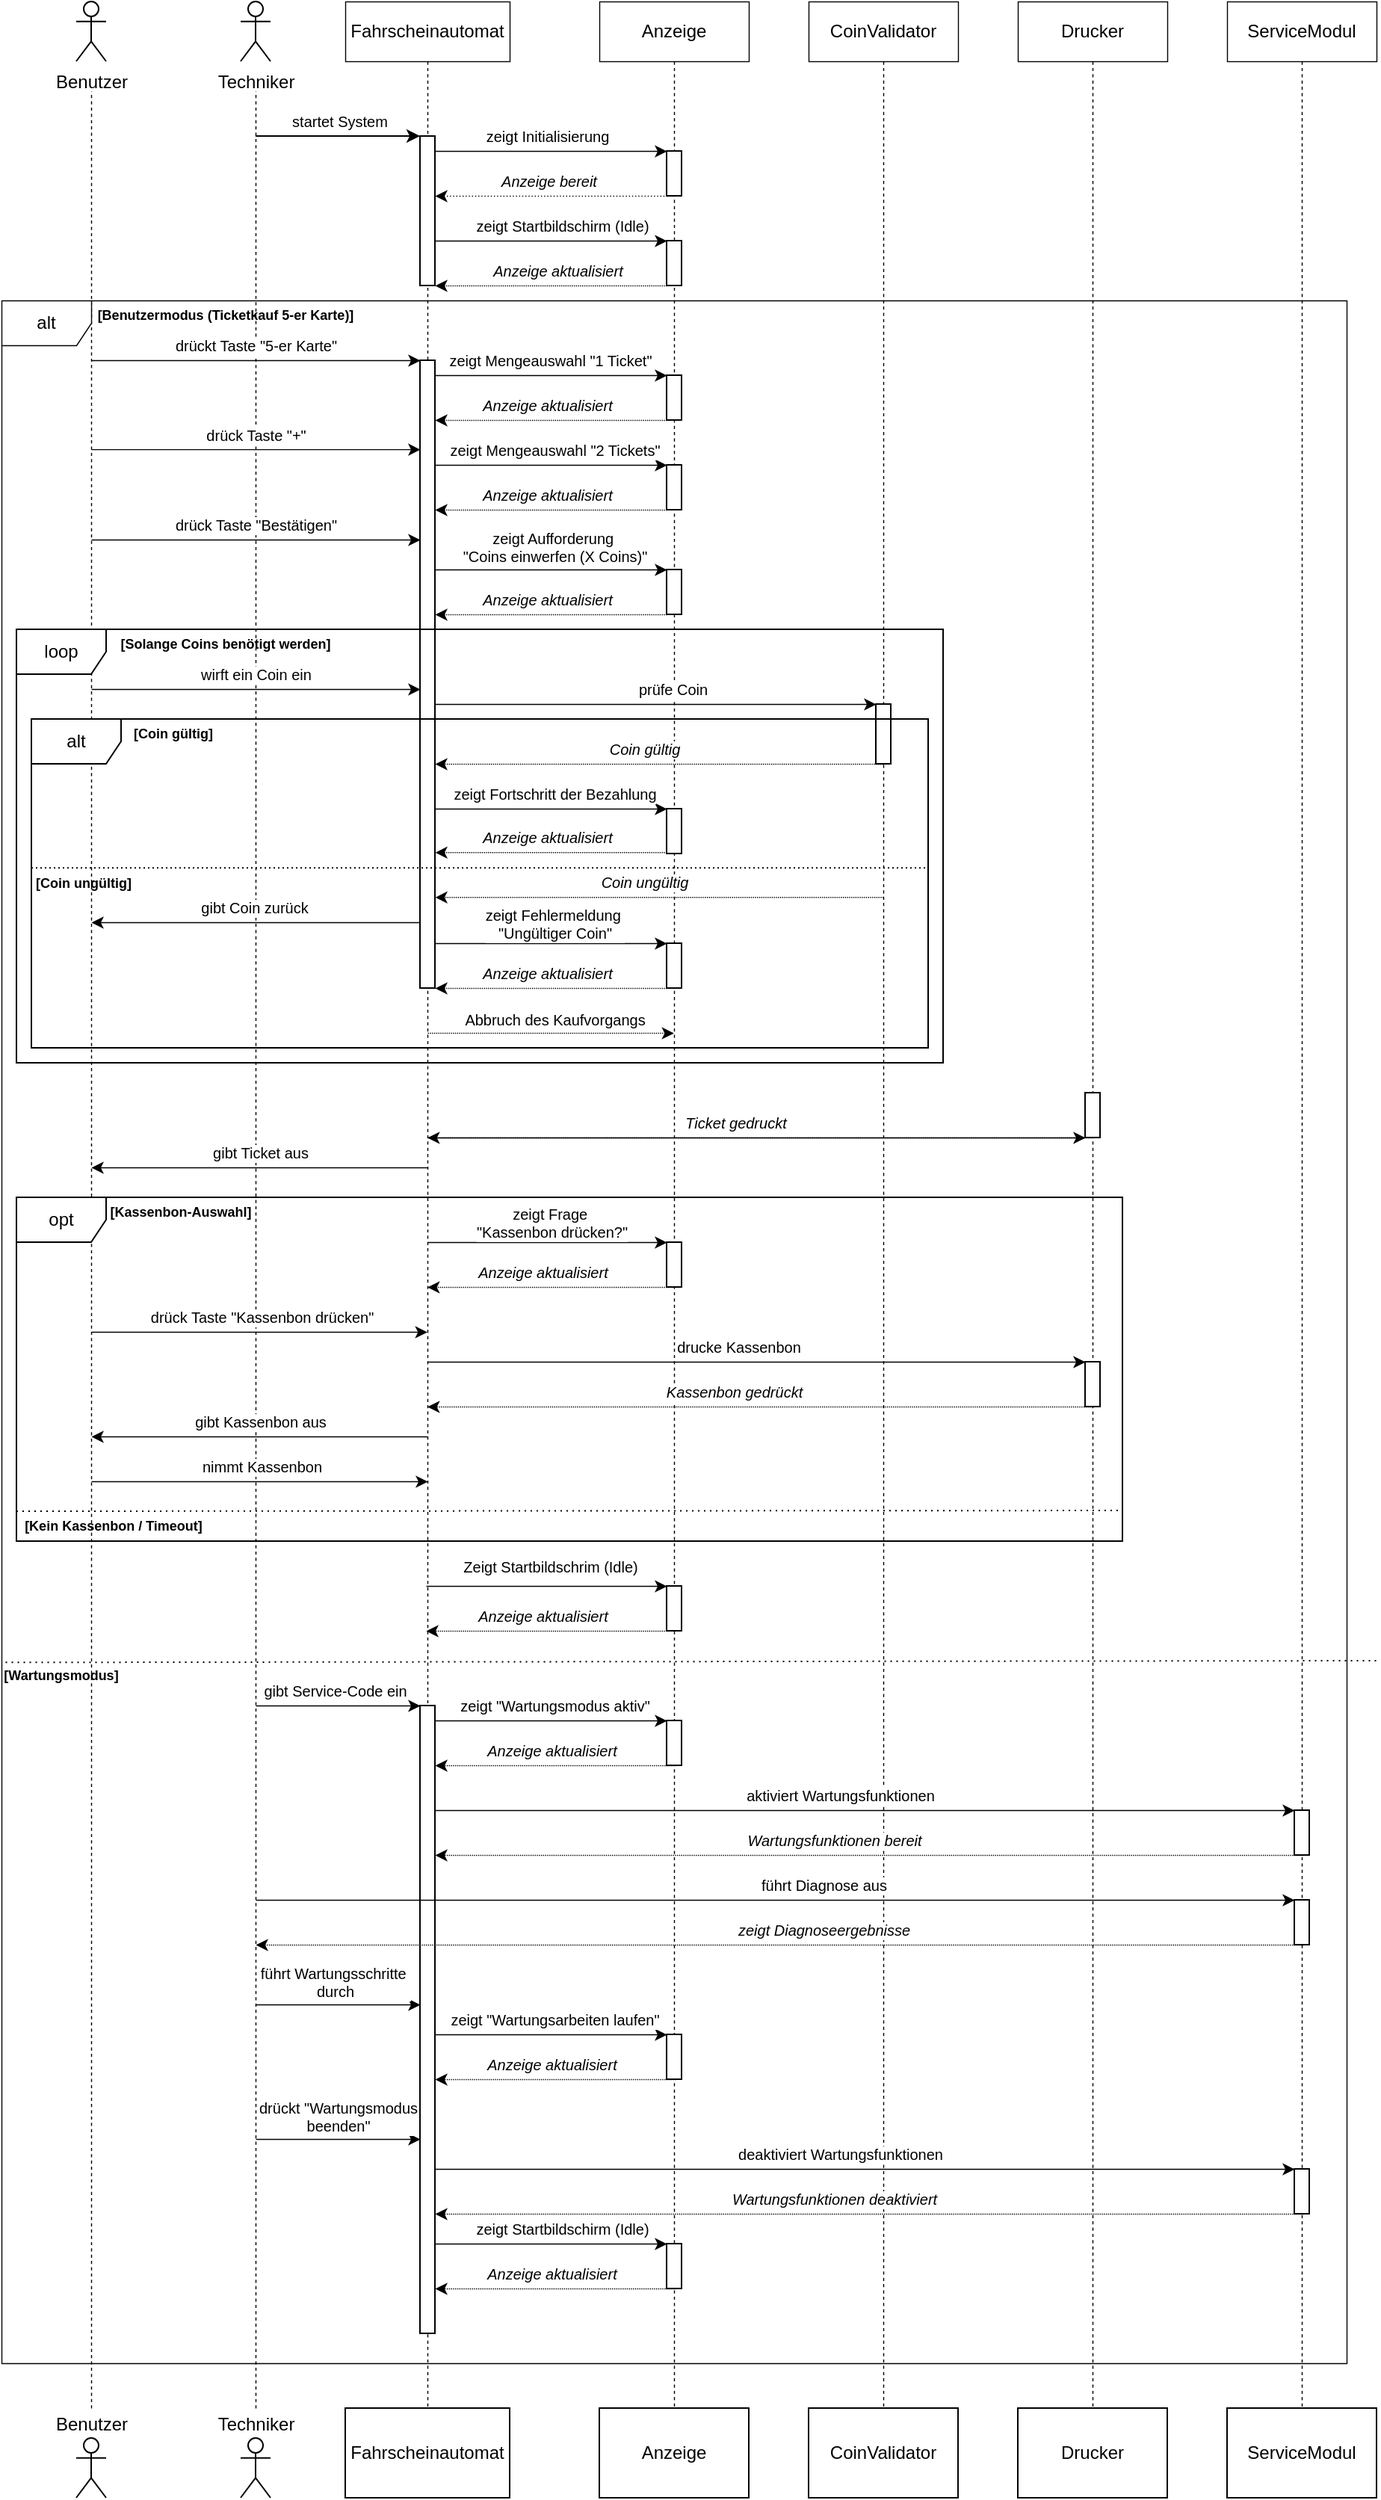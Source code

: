 <mxfile version="27.0.9">
  <diagram name="Page-1" id="2YBvvXClWsGukQMizWep">
    <mxGraphModel dx="588" dy="402" grid="1" gridSize="10" guides="1" tooltips="1" connect="1" arrows="1" fold="1" page="1" pageScale="1" pageWidth="1169" pageHeight="1654" math="0" shadow="0">
      <root>
        <mxCell id="0" />
        <mxCell id="1" parent="0" />
        <mxCell id="PO6Ic0sHElOi9R3SUHNk-1" value="Benutzer" style="shape=umlActor;verticalLabelPosition=bottom;verticalAlign=top;html=1;outlineConnect=0;" parent="1" vertex="1">
          <mxGeometry x="280" y="210" width="20" height="40" as="geometry" />
        </mxCell>
        <mxCell id="PO6Ic0sHElOi9R3SUHNk-4" value="Techniker" style="shape=umlActor;verticalLabelPosition=bottom;verticalAlign=top;html=1;outlineConnect=0;" parent="1" vertex="1">
          <mxGeometry x="390" y="210" width="20" height="40" as="geometry" />
        </mxCell>
        <mxCell id="PO6Ic0sHElOi9R3SUHNk-10" value="Techniker" style="shape=umlActor;verticalLabelPosition=top;verticalAlign=bottom;html=1;outlineConnect=0;labelPosition=center;align=center;" parent="1" vertex="1">
          <mxGeometry x="390" y="1840" width="20" height="40" as="geometry" />
        </mxCell>
        <mxCell id="PO6Ic0sHElOi9R3SUHNk-17" value="Benutzer" style="shape=umlActor;verticalLabelPosition=top;verticalAlign=bottom;html=1;outlineConnect=0;labelPosition=center;align=center;" parent="1" vertex="1">
          <mxGeometry x="280" y="1840" width="20" height="40" as="geometry" />
        </mxCell>
        <mxCell id="PO6Ic0sHElOi9R3SUHNk-18" value="" style="endArrow=none;dashed=1;html=1;rounded=0;spacing=0;startSize=4;endSize=4;strokeWidth=0.7;" parent="1" edge="1">
          <mxGeometry width="50" height="50" relative="1" as="geometry">
            <mxPoint x="290" y="1820" as="sourcePoint" />
            <mxPoint x="290" y="270" as="targetPoint" />
          </mxGeometry>
        </mxCell>
        <mxCell id="PO6Ic0sHElOi9R3SUHNk-19" value="" style="endArrow=none;dashed=1;html=1;rounded=0;spacing=0;startSize=0;endSize=0;jumpSize=4;strokeWidth=0.7;" parent="1" edge="1">
          <mxGeometry width="50" height="50" relative="1" as="geometry">
            <mxPoint x="400" y="1820" as="sourcePoint" />
            <mxPoint x="400" y="270" as="targetPoint" />
          </mxGeometry>
        </mxCell>
        <mxCell id="PO6Ic0sHElOi9R3SUHNk-25" value="Anzeige" style="shape=umlLifeline;perimeter=lifelinePerimeter;whiteSpace=wrap;html=1;container=1;dropTarget=0;collapsible=0;recursiveResize=0;outlineConnect=0;portConstraint=eastwest;newEdgeStyle={&quot;edgeStyle&quot;:&quot;elbowEdgeStyle&quot;,&quot;elbow&quot;:&quot;vertical&quot;,&quot;curved&quot;:0,&quot;rounded&quot;:0};strokeWidth=0.7;" parent="1" vertex="1">
          <mxGeometry x="630" y="210" width="100" height="1610" as="geometry" />
        </mxCell>
        <mxCell id="PO6Ic0sHElOi9R3SUHNk-26" value="" style="html=1;points=[[0,0,0,0,5],[0,1,0,0,-5],[1,0,0,0,5],[1,1,0,0,-5]];perimeter=orthogonalPerimeter;outlineConnect=0;targetShapes=umlLifeline;portConstraint=eastwest;newEdgeStyle={&quot;curved&quot;:0,&quot;rounded&quot;:0};fillColor=#FFFFFF;" parent="PO6Ic0sHElOi9R3SUHNk-25" vertex="1">
          <mxGeometry x="45" y="100" width="10" height="30" as="geometry" />
        </mxCell>
        <mxCell id="PO6Ic0sHElOi9R3SUHNk-35" value="" style="html=1;points=[[0,0,0,0,5],[0,1,0,0,-5],[1,0,0,0,5],[1,1,0,0,-5]];perimeter=orthogonalPerimeter;outlineConnect=0;targetShapes=umlLifeline;portConstraint=eastwest;newEdgeStyle={&quot;curved&quot;:0,&quot;rounded&quot;:0};fillColor=#FFFFFF;" parent="PO6Ic0sHElOi9R3SUHNk-25" vertex="1">
          <mxGeometry x="45" y="160" width="10" height="30" as="geometry" />
        </mxCell>
        <mxCell id="PO6Ic0sHElOi9R3SUHNk-57" value="" style="html=1;points=[[0,0,0,0,5],[0,1,0,0,-5],[1,0,0,0,5],[1,1,0,0,-5]];perimeter=orthogonalPerimeter;outlineConnect=0;targetShapes=umlLifeline;portConstraint=eastwest;newEdgeStyle={&quot;curved&quot;:0,&quot;rounded&quot;:0};fillColor=#FFFFFF;" parent="PO6Ic0sHElOi9R3SUHNk-25" vertex="1">
          <mxGeometry x="45" y="310" width="10" height="30" as="geometry" />
        </mxCell>
        <mxCell id="PO6Ic0sHElOi9R3SUHNk-60" value="" style="html=1;points=[[0,0,0,0,5],[0,1,0,0,-5],[1,0,0,0,5],[1,1,0,0,-5]];perimeter=orthogonalPerimeter;outlineConnect=0;targetShapes=umlLifeline;portConstraint=eastwest;newEdgeStyle={&quot;curved&quot;:0,&quot;rounded&quot;:0};fillColor=#FFFFFF;" parent="PO6Ic0sHElOi9R3SUHNk-25" vertex="1">
          <mxGeometry x="45" y="380" width="10" height="30" as="geometry" />
        </mxCell>
        <mxCell id="PO6Ic0sHElOi9R3SUHNk-27" value="Fahrscheinautomat" style="shape=umlLifeline;perimeter=lifelinePerimeter;whiteSpace=wrap;html=1;container=1;dropTarget=0;collapsible=0;recursiveResize=0;outlineConnect=0;portConstraint=eastwest;newEdgeStyle={&quot;edgeStyle&quot;:&quot;elbowEdgeStyle&quot;,&quot;elbow&quot;:&quot;vertical&quot;,&quot;curved&quot;:0,&quot;rounded&quot;:0};gradientColor=none;strokeWidth=0.7;" parent="1" vertex="1">
          <mxGeometry x="460" y="210" width="110" height="1610" as="geometry" />
        </mxCell>
        <mxCell id="PO6Ic0sHElOi9R3SUHNk-28" value="" style="html=1;points=[[0,0,0,0,5],[0,1,0,0,-5],[1,0,0,0,5],[1,1,0,0,-5]];perimeter=orthogonalPerimeter;outlineConnect=0;targetShapes=umlLifeline;portConstraint=eastwest;newEdgeStyle={&quot;curved&quot;:0,&quot;rounded&quot;:0};" parent="PO6Ic0sHElOi9R3SUHNk-27" vertex="1">
          <mxGeometry x="50" y="90" width="10" height="100" as="geometry" />
        </mxCell>
        <mxCell id="PO6Ic0sHElOi9R3SUHNk-29" value="" style="endArrow=classic;html=1;rounded=0;" parent="1" edge="1">
          <mxGeometry width="50" height="50" relative="1" as="geometry">
            <mxPoint x="400" y="300" as="sourcePoint" />
            <mxPoint x="510" y="300" as="targetPoint" />
          </mxGeometry>
        </mxCell>
        <mxCell id="PO6Ic0sHElOi9R3SUHNk-30" value="startet System" style="edgeLabel;html=1;align=center;verticalAlign=middle;resizable=0;points=[];fontSize=10;" parent="PO6Ic0sHElOi9R3SUHNk-29" vertex="1" connectable="0">
          <mxGeometry x="0.005" y="2" relative="1" as="geometry">
            <mxPoint y="-8" as="offset" />
          </mxGeometry>
        </mxCell>
        <mxCell id="PO6Ic0sHElOi9R3SUHNk-31" value="" style="endArrow=classic;html=1;rounded=0;strokeWidth=0.7;" parent="1" target="PO6Ic0sHElOi9R3SUHNk-26" edge="1">
          <mxGeometry width="50" height="50" relative="1" as="geometry">
            <mxPoint x="520" y="310" as="sourcePoint" />
            <mxPoint x="660" y="310" as="targetPoint" />
          </mxGeometry>
        </mxCell>
        <mxCell id="PO6Ic0sHElOi9R3SUHNk-33" value="zeigt Initialisierung" style="edgeLabel;html=1;align=center;verticalAlign=middle;resizable=0;points=[];fontSize=10;" parent="PO6Ic0sHElOi9R3SUHNk-31" vertex="1" connectable="0">
          <mxGeometry x="-0.207" y="2" relative="1" as="geometry">
            <mxPoint x="13" y="-8" as="offset" />
          </mxGeometry>
        </mxCell>
        <mxCell id="PO6Ic0sHElOi9R3SUHNk-32" value="" style="endArrow=classic;html=1;rounded=0;dashed=1;dashPattern=1 2;strokeWidth=0.7;" parent="1" source="PO6Ic0sHElOi9R3SUHNk-25" edge="1">
          <mxGeometry width="50" height="50" relative="1" as="geometry">
            <mxPoint x="570" y="340" as="sourcePoint" />
            <mxPoint x="520" y="340" as="targetPoint" />
          </mxGeometry>
        </mxCell>
        <mxCell id="PO6Ic0sHElOi9R3SUHNk-34" value="&lt;i&gt;Anzeige bereit&lt;/i&gt;" style="edgeLabel;html=1;align=center;verticalAlign=middle;resizable=0;points=[];fontSize=10;" parent="PO6Ic0sHElOi9R3SUHNk-32" vertex="1" connectable="0">
          <mxGeometry x="0.053" y="1" relative="1" as="geometry">
            <mxPoint y="-11" as="offset" />
          </mxGeometry>
        </mxCell>
        <mxCell id="PO6Ic0sHElOi9R3SUHNk-36" value="" style="endArrow=classic;html=1;rounded=0;strokeWidth=0.7;" parent="1" source="PO6Ic0sHElOi9R3SUHNk-28" target="PO6Ic0sHElOi9R3SUHNk-35" edge="1">
          <mxGeometry width="50" height="50" relative="1" as="geometry">
            <mxPoint x="520" y="360" as="sourcePoint" />
            <mxPoint x="660" y="360" as="targetPoint" />
          </mxGeometry>
        </mxCell>
        <mxCell id="PO6Ic0sHElOi9R3SUHNk-37" value="zeigt Startbildschirm (Idle)" style="edgeLabel;html=1;align=center;verticalAlign=middle;resizable=0;points=[];fontSize=10;" parent="PO6Ic0sHElOi9R3SUHNk-36" vertex="1" connectable="0">
          <mxGeometry x="-0.142" y="1" relative="1" as="geometry">
            <mxPoint x="18" y="-9" as="offset" />
          </mxGeometry>
        </mxCell>
        <mxCell id="PO6Ic0sHElOi9R3SUHNk-38" value="" style="endArrow=classic;html=1;rounded=0;strokeWidth=0.7;dashed=1;dashPattern=1 1;" parent="1" source="PO6Ic0sHElOi9R3SUHNk-35" edge="1">
          <mxGeometry width="50" height="50" relative="1" as="geometry">
            <mxPoint x="660.3" y="400" as="sourcePoint" />
            <mxPoint x="520" y="400" as="targetPoint" />
          </mxGeometry>
        </mxCell>
        <mxCell id="PO6Ic0sHElOi9R3SUHNk-39" value="Anzeige aktualisiert" style="edgeLabel;html=1;align=center;verticalAlign=middle;resizable=0;points=[];fontSize=10;fontStyle=2" parent="PO6Ic0sHElOi9R3SUHNk-38" vertex="1" connectable="0">
          <mxGeometry x="-0.054" y="2" relative="1" as="geometry">
            <mxPoint y="-12" as="offset" />
          </mxGeometry>
        </mxCell>
        <mxCell id="PO6Ic0sHElOi9R3SUHNk-41" value="alt" style="shape=umlFrame;whiteSpace=wrap;html=1;pointerEvents=0;strokeWidth=0.7;" parent="1" vertex="1">
          <mxGeometry x="230" y="410" width="900" height="1380" as="geometry" />
        </mxCell>
        <mxCell id="PO6Ic0sHElOi9R3SUHNk-42" value="[Benutzermodus (Ticketkauf 5-er Karte)]" style="text;html=1;align=center;verticalAlign=middle;whiteSpace=wrap;rounded=0;fontSize=9;fontStyle=1;horizontal=1;" parent="1" vertex="1">
          <mxGeometry x="290" y="410" width="180" height="20" as="geometry" />
        </mxCell>
        <mxCell id="PO6Ic0sHElOi9R3SUHNk-43" value="" style="html=1;points=[[0,0,0,0,5],[0,1,0,0,-5],[1,0,0,0,5],[1,1,0,0,-5]];perimeter=orthogonalPerimeter;outlineConnect=0;targetShapes=umlLifeline;portConstraint=eastwest;newEdgeStyle={&quot;curved&quot;:0,&quot;rounded&quot;:0};" parent="1" vertex="1">
          <mxGeometry x="510" y="450" width="10" height="420" as="geometry" />
        </mxCell>
        <mxCell id="PO6Ic0sHElOi9R3SUHNk-44" value="" style="endArrow=classic;html=1;rounded=0;strokeWidth=0.7;" parent="1" edge="1">
          <mxGeometry width="50" height="50" relative="1" as="geometry">
            <mxPoint x="290" y="450" as="sourcePoint" />
            <mxPoint x="510" y="450" as="targetPoint" />
          </mxGeometry>
        </mxCell>
        <mxCell id="PO6Ic0sHElOi9R3SUHNk-45" value="drückt Taste &quot;5-er Karte&quot;" style="edgeLabel;html=1;align=center;verticalAlign=middle;resizable=0;points=[];fontSize=10;" parent="PO6Ic0sHElOi9R3SUHNk-44" vertex="1" connectable="0">
          <mxGeometry x="-0.294" y="1" relative="1" as="geometry">
            <mxPoint x="32" y="-9" as="offset" />
          </mxGeometry>
        </mxCell>
        <mxCell id="PO6Ic0sHElOi9R3SUHNk-46" value="" style="html=1;points=[[0,0,0,0,5],[0,1,0,0,-5],[1,0,0,0,5],[1,1,0,0,-5]];perimeter=orthogonalPerimeter;outlineConnect=0;targetShapes=umlLifeline;portConstraint=eastwest;newEdgeStyle={&quot;curved&quot;:0,&quot;rounded&quot;:0};fillColor=#FFFFFF;" parent="1" vertex="1">
          <mxGeometry x="675" y="460" width="10" height="30" as="geometry" />
        </mxCell>
        <mxCell id="PO6Ic0sHElOi9R3SUHNk-47" value="" style="endArrow=classic;html=1;rounded=0;strokeWidth=0.7;" parent="1" target="PO6Ic0sHElOi9R3SUHNk-46" edge="1">
          <mxGeometry width="50" height="50" relative="1" as="geometry">
            <mxPoint x="520" y="460" as="sourcePoint" />
            <mxPoint x="665" y="460" as="targetPoint" />
          </mxGeometry>
        </mxCell>
        <mxCell id="PO6Ic0sHElOi9R3SUHNk-48" value="zeigt Mengeauswahl &quot;1 Ticket&quot;" style="edgeLabel;html=1;align=center;verticalAlign=middle;resizable=0;points=[];fontSize=10;" parent="PO6Ic0sHElOi9R3SUHNk-47" vertex="1" connectable="0">
          <mxGeometry x="0.14" y="1" relative="1" as="geometry">
            <mxPoint x="-12" y="-9" as="offset" />
          </mxGeometry>
        </mxCell>
        <mxCell id="PO6Ic0sHElOi9R3SUHNk-49" value="" style="endArrow=classic;html=1;rounded=0;strokeWidth=0.7;dashed=1;dashPattern=1 1;" parent="1" source="PO6Ic0sHElOi9R3SUHNk-46" edge="1">
          <mxGeometry width="50" height="50" relative="1" as="geometry">
            <mxPoint x="660" y="490" as="sourcePoint" />
            <mxPoint x="520" y="490" as="targetPoint" />
          </mxGeometry>
        </mxCell>
        <mxCell id="PO6Ic0sHElOi9R3SUHNk-50" value="&lt;span style=&quot;font-style: italic;&quot;&gt;Anzeige aktualisiert&lt;/span&gt;" style="edgeLabel;html=1;align=center;verticalAlign=middle;resizable=0;points=[];fontSize=10;" parent="PO6Ic0sHElOi9R3SUHNk-49" vertex="1" connectable="0">
          <mxGeometry x="0.1" relative="1" as="geometry">
            <mxPoint x="5" y="-10" as="offset" />
          </mxGeometry>
        </mxCell>
        <mxCell id="PO6Ic0sHElOi9R3SUHNk-51" value="" style="endArrow=classic;html=1;rounded=0;strokeWidth=0.7;" parent="1" edge="1">
          <mxGeometry width="50" height="50" relative="1" as="geometry">
            <mxPoint x="290" y="570" as="sourcePoint" />
            <mxPoint x="510" y="570" as="targetPoint" />
          </mxGeometry>
        </mxCell>
        <mxCell id="PO6Ic0sHElOi9R3SUHNk-52" value="drück Taste &quot;Bestätigen&quot;" style="edgeLabel;html=1;align=center;verticalAlign=middle;resizable=0;points=[];fontSize=10;" parent="PO6Ic0sHElOi9R3SUHNk-51" vertex="1" connectable="0">
          <mxGeometry x="0.111" y="2" relative="1" as="geometry">
            <mxPoint x="-12" y="-8" as="offset" />
          </mxGeometry>
        </mxCell>
        <mxCell id="PO6Ic0sHElOi9R3SUHNk-53" value="" style="endArrow=classic;html=1;rounded=0;strokeWidth=0.7;" parent="1" edge="1">
          <mxGeometry width="50" height="50" relative="1" as="geometry">
            <mxPoint x="290" y="509.57" as="sourcePoint" />
            <mxPoint x="510" y="509.57" as="targetPoint" />
          </mxGeometry>
        </mxCell>
        <mxCell id="PO6Ic0sHElOi9R3SUHNk-54" value="drück Taste &quot;+&quot;" style="edgeLabel;html=1;align=center;verticalAlign=middle;resizable=0;points=[];fontSize=10;" parent="PO6Ic0sHElOi9R3SUHNk-53" vertex="1" connectable="0">
          <mxGeometry x="0.111" y="2" relative="1" as="geometry">
            <mxPoint x="-12" y="-8" as="offset" />
          </mxGeometry>
        </mxCell>
        <mxCell id="PO6Ic0sHElOi9R3SUHNk-55" value="" style="endArrow=classic;html=1;rounded=0;strokeWidth=0.7;" parent="1" target="PO6Ic0sHElOi9R3SUHNk-57" edge="1">
          <mxGeometry width="50" height="50" relative="1" as="geometry">
            <mxPoint x="520" y="520" as="sourcePoint" />
            <mxPoint x="665" y="520" as="targetPoint" />
          </mxGeometry>
        </mxCell>
        <mxCell id="PO6Ic0sHElOi9R3SUHNk-56" value="zeigt Mengeauswahl &quot;2 Tickets&quot;" style="edgeLabel;html=1;align=center;verticalAlign=middle;resizable=0;points=[];fontSize=10;" parent="PO6Ic0sHElOi9R3SUHNk-55" vertex="1" connectable="0">
          <mxGeometry x="0.14" y="1" relative="1" as="geometry">
            <mxPoint x="-9" y="-9" as="offset" />
          </mxGeometry>
        </mxCell>
        <mxCell id="PO6Ic0sHElOi9R3SUHNk-58" value="" style="endArrow=classic;html=1;rounded=0;strokeWidth=0.7;dashed=1;dashPattern=1 1;" parent="1" source="PO6Ic0sHElOi9R3SUHNk-57" edge="1">
          <mxGeometry width="50" height="50" relative="1" as="geometry">
            <mxPoint x="665" y="550" as="sourcePoint" />
            <mxPoint x="520" y="550" as="targetPoint" />
          </mxGeometry>
        </mxCell>
        <mxCell id="PO6Ic0sHElOi9R3SUHNk-59" value="&lt;span style=&quot;font-style: italic;&quot;&gt;Anzeige aktualisiert&lt;/span&gt;" style="edgeLabel;html=1;align=center;verticalAlign=middle;resizable=0;points=[];fontSize=10;" parent="PO6Ic0sHElOi9R3SUHNk-58" vertex="1" connectable="0">
          <mxGeometry x="0.1" relative="1" as="geometry">
            <mxPoint x="5" y="-10" as="offset" />
          </mxGeometry>
        </mxCell>
        <mxCell id="PO6Ic0sHElOi9R3SUHNk-61" value="" style="endArrow=classic;html=1;rounded=0;strokeWidth=0.7;" parent="1" edge="1">
          <mxGeometry width="50" height="50" relative="1" as="geometry">
            <mxPoint x="520" y="590" as="sourcePoint" />
            <mxPoint x="675" y="590" as="targetPoint" />
          </mxGeometry>
        </mxCell>
        <mxCell id="PO6Ic0sHElOi9R3SUHNk-62" value="zeigt Aufforderung&amp;nbsp;&lt;div&gt;&quot;Coins einwerfen (X Coins)&quot;&lt;/div&gt;" style="edgeLabel;html=1;align=center;verticalAlign=middle;resizable=0;points=[];fontSize=10;" parent="PO6Ic0sHElOi9R3SUHNk-61" vertex="1" connectable="0">
          <mxGeometry x="0.14" y="1" relative="1" as="geometry">
            <mxPoint x="-9" y="-14" as="offset" />
          </mxGeometry>
        </mxCell>
        <mxCell id="PO6Ic0sHElOi9R3SUHNk-63" value="" style="endArrow=classic;html=1;rounded=0;strokeWidth=0.7;dashed=1;dashPattern=1 1;" parent="1" edge="1">
          <mxGeometry width="50" height="50" relative="1" as="geometry">
            <mxPoint x="675" y="620" as="sourcePoint" />
            <mxPoint x="520" y="620" as="targetPoint" />
          </mxGeometry>
        </mxCell>
        <mxCell id="PO6Ic0sHElOi9R3SUHNk-64" value="&lt;span style=&quot;font-style: italic;&quot;&gt;Anzeige aktualisiert&lt;/span&gt;" style="edgeLabel;html=1;align=center;verticalAlign=middle;resizable=0;points=[];fontSize=10;" parent="PO6Ic0sHElOi9R3SUHNk-63" vertex="1" connectable="0">
          <mxGeometry x="0.1" relative="1" as="geometry">
            <mxPoint x="5" y="-10" as="offset" />
          </mxGeometry>
        </mxCell>
        <mxCell id="PO6Ic0sHElOi9R3SUHNk-65" value="loop" style="shape=umlFrame;whiteSpace=wrap;html=1;pointerEvents=0;" parent="1" vertex="1">
          <mxGeometry x="240" y="630" width="620" height="290" as="geometry" />
        </mxCell>
        <mxCell id="PO6Ic0sHElOi9R3SUHNk-67" value="[Solange Coins benötigt werden]" style="text;html=1;align=center;verticalAlign=middle;whiteSpace=wrap;rounded=0;fontSize=9;fontStyle=1;horizontal=1;" parent="1" vertex="1">
          <mxGeometry x="300" y="630" width="160" height="20" as="geometry" />
        </mxCell>
        <mxCell id="PO6Ic0sHElOi9R3SUHNk-68" value="" style="endArrow=classic;html=1;rounded=0;strokeWidth=0.7;" parent="1" edge="1">
          <mxGeometry width="50" height="50" relative="1" as="geometry">
            <mxPoint x="290" y="670" as="sourcePoint" />
            <mxPoint x="510" y="670" as="targetPoint" />
          </mxGeometry>
        </mxCell>
        <mxCell id="PO6Ic0sHElOi9R3SUHNk-69" value="&lt;font&gt;wirft ein Coin ein&lt;/font&gt;" style="edgeLabel;html=1;align=center;verticalAlign=middle;resizable=0;points=[];fontSize=10;" parent="PO6Ic0sHElOi9R3SUHNk-68" vertex="1" connectable="0">
          <mxGeometry x="0.572" y="-2" relative="1" as="geometry">
            <mxPoint x="-63" y="-12" as="offset" />
          </mxGeometry>
        </mxCell>
        <mxCell id="PO6Ic0sHElOi9R3SUHNk-71" value="" style="endArrow=classic;html=1;rounded=0;strokeWidth=0.7;" parent="1" target="PO6Ic0sHElOi9R3SUHNk-70" edge="1">
          <mxGeometry width="50" height="50" relative="1" as="geometry">
            <mxPoint x="520" y="680" as="sourcePoint" />
            <mxPoint x="675" y="680" as="targetPoint" />
          </mxGeometry>
        </mxCell>
        <mxCell id="PO6Ic0sHElOi9R3SUHNk-72" value="prüfe Coin" style="edgeLabel;html=1;align=center;verticalAlign=middle;resizable=0;points=[];fontSize=10;" parent="PO6Ic0sHElOi9R3SUHNk-71" vertex="1" connectable="0">
          <mxGeometry x="0.14" y="1" relative="1" as="geometry">
            <mxPoint x="-9" y="-9" as="offset" />
          </mxGeometry>
        </mxCell>
        <mxCell id="PO6Ic0sHElOi9R3SUHNk-73" value="" style="endArrow=classic;html=1;rounded=0;strokeWidth=0.7;dashed=1;dashPattern=1 1;" parent="1" source="PO6Ic0sHElOi9R3SUHNk-75" edge="1">
          <mxGeometry width="50" height="50" relative="1" as="geometry">
            <mxPoint x="675" y="720" as="sourcePoint" />
            <mxPoint x="520" y="720" as="targetPoint" />
          </mxGeometry>
        </mxCell>
        <mxCell id="PO6Ic0sHElOi9R3SUHNk-74" value="&lt;span style=&quot;font-style: italic;&quot;&gt;Coin gültig&lt;/span&gt;" style="edgeLabel;html=1;align=center;verticalAlign=middle;resizable=0;points=[];fontSize=10;" parent="PO6Ic0sHElOi9R3SUHNk-73" vertex="1" connectable="0">
          <mxGeometry x="0.1" relative="1" as="geometry">
            <mxPoint x="5" y="-10" as="offset" />
          </mxGeometry>
        </mxCell>
        <mxCell id="PO6Ic0sHElOi9R3SUHNk-75" value="CoinValidator" style="shape=umlLifeline;perimeter=lifelinePerimeter;whiteSpace=wrap;html=1;container=1;dropTarget=0;collapsible=0;recursiveResize=0;outlineConnect=0;portConstraint=eastwest;newEdgeStyle={&quot;edgeStyle&quot;:&quot;elbowEdgeStyle&quot;,&quot;elbow&quot;:&quot;vertical&quot;,&quot;curved&quot;:0,&quot;rounded&quot;:0};strokeWidth=0.7;" parent="1" vertex="1">
          <mxGeometry x="770" y="210" width="100" height="1610" as="geometry" />
        </mxCell>
        <mxCell id="PO6Ic0sHElOi9R3SUHNk-70" value="" style="html=1;points=[[0,0,0,0,5],[0,1,0,0,-5],[1,0,0,0,5],[1,1,0,0,-5]];perimeter=orthogonalPerimeter;outlineConnect=0;targetShapes=umlLifeline;portConstraint=eastwest;newEdgeStyle={&quot;curved&quot;:0,&quot;rounded&quot;:0};fillColor=#FFFFFF;" parent="PO6Ic0sHElOi9R3SUHNk-75" vertex="1">
          <mxGeometry x="45" y="470" width="10" height="40" as="geometry" />
        </mxCell>
        <mxCell id="PO6Ic0sHElOi9R3SUHNk-83" value="alt" style="shape=umlFrame;whiteSpace=wrap;html=1;pointerEvents=0;" parent="1" vertex="1">
          <mxGeometry x="250" y="690" width="600" height="220" as="geometry" />
        </mxCell>
        <mxCell id="PO6Ic0sHElOi9R3SUHNk-84" value="[Coin gültig]" style="text;html=1;align=center;verticalAlign=middle;whiteSpace=wrap;rounded=0;fontSize=9;fontStyle=1;horizontal=1;" parent="1" vertex="1">
          <mxGeometry x="310" y="690" width="70" height="20" as="geometry" />
        </mxCell>
        <mxCell id="PO6Ic0sHElOi9R3SUHNk-85" value="" style="html=1;points=[[0,0,0,0,5],[0,1,0,0,-5],[1,0,0,0,5],[1,1,0,0,-5]];perimeter=orthogonalPerimeter;outlineConnect=0;targetShapes=umlLifeline;portConstraint=eastwest;newEdgeStyle={&quot;curved&quot;:0,&quot;rounded&quot;:0};fillColor=#FFFFFF;" parent="1" vertex="1">
          <mxGeometry x="675" y="750" width="10" height="30" as="geometry" />
        </mxCell>
        <mxCell id="PO6Ic0sHElOi9R3SUHNk-86" value="" style="endArrow=classic;html=1;rounded=0;strokeWidth=0.7;" parent="1" edge="1">
          <mxGeometry width="50" height="50" relative="1" as="geometry">
            <mxPoint x="520" y="750" as="sourcePoint" />
            <mxPoint x="675" y="750" as="targetPoint" />
          </mxGeometry>
        </mxCell>
        <mxCell id="PO6Ic0sHElOi9R3SUHNk-87" value="zeigt Fortschritt der Bezahlung" style="edgeLabel;html=1;align=center;verticalAlign=middle;resizable=0;points=[];fontSize=10;" parent="PO6Ic0sHElOi9R3SUHNk-86" vertex="1" connectable="0">
          <mxGeometry x="0.14" y="1" relative="1" as="geometry">
            <mxPoint x="-9" y="-9" as="offset" />
          </mxGeometry>
        </mxCell>
        <mxCell id="PO6Ic0sHElOi9R3SUHNk-88" value="" style="endArrow=classic;html=1;rounded=0;strokeWidth=0.7;dashed=1;dashPattern=1 1;" parent="1" edge="1">
          <mxGeometry width="50" height="50" relative="1" as="geometry">
            <mxPoint x="675" y="779.13" as="sourcePoint" />
            <mxPoint x="520" y="779.13" as="targetPoint" />
          </mxGeometry>
        </mxCell>
        <mxCell id="PO6Ic0sHElOi9R3SUHNk-89" value="&lt;span style=&quot;font-style: italic;&quot;&gt;Anzeige aktualisiert&lt;/span&gt;" style="edgeLabel;html=1;align=center;verticalAlign=middle;resizable=0;points=[];fontSize=10;" parent="PO6Ic0sHElOi9R3SUHNk-88" vertex="1" connectable="0">
          <mxGeometry x="0.1" relative="1" as="geometry">
            <mxPoint x="5" y="-10" as="offset" />
          </mxGeometry>
        </mxCell>
        <mxCell id="PO6Ic0sHElOi9R3SUHNk-90" value="" style="endArrow=none;dashed=1;html=1;dashPattern=1 2;strokeWidth=1;rounded=0;entryX=1;entryY=0.55;entryDx=0;entryDy=0;entryPerimeter=0;" parent="1" edge="1">
          <mxGeometry width="50" height="50" relative="1" as="geometry">
            <mxPoint x="250" y="789.57" as="sourcePoint" />
            <mxPoint x="850" y="789.57" as="targetPoint" />
          </mxGeometry>
        </mxCell>
        <mxCell id="PO6Ic0sHElOi9R3SUHNk-91" value="[Coin ungültig]" style="text;html=1;align=center;verticalAlign=middle;whiteSpace=wrap;rounded=0;fontSize=9;fontStyle=1;horizontal=1;" parent="1" vertex="1">
          <mxGeometry x="250" y="790" width="70" height="20" as="geometry" />
        </mxCell>
        <mxCell id="PO6Ic0sHElOi9R3SUHNk-92" value="" style="endArrow=classic;html=1;rounded=0;strokeWidth=0.7;dashed=1;dashPattern=1 1;" parent="1" edge="1">
          <mxGeometry width="50" height="50" relative="1" as="geometry">
            <mxPoint x="820" y="809.13" as="sourcePoint" />
            <mxPoint x="520" y="809.13" as="targetPoint" />
          </mxGeometry>
        </mxCell>
        <mxCell id="PO6Ic0sHElOi9R3SUHNk-93" value="&lt;span style=&quot;font-style: italic;&quot;&gt;Coin ungültig&lt;/span&gt;" style="edgeLabel;html=1;align=center;verticalAlign=middle;resizable=0;points=[];fontSize=10;" parent="PO6Ic0sHElOi9R3SUHNk-92" vertex="1" connectable="0">
          <mxGeometry x="0.1" relative="1" as="geometry">
            <mxPoint x="5" y="-10" as="offset" />
          </mxGeometry>
        </mxCell>
        <mxCell id="PO6Ic0sHElOi9R3SUHNk-95" value="" style="endArrow=classic;html=1;rounded=0;strokeWidth=0.7;" parent="1" edge="1">
          <mxGeometry width="50" height="50" relative="1" as="geometry">
            <mxPoint x="510" y="826" as="sourcePoint" />
            <mxPoint x="290" y="826" as="targetPoint" />
          </mxGeometry>
        </mxCell>
        <mxCell id="PO6Ic0sHElOi9R3SUHNk-96" value="gibt Coin zurück" style="edgeLabel;html=1;align=center;verticalAlign=middle;resizable=0;points=[];fontSize=10;" parent="PO6Ic0sHElOi9R3SUHNk-95" vertex="1" connectable="0">
          <mxGeometry x="-0.52" relative="1" as="geometry">
            <mxPoint x="-58" y="-10" as="offset" />
          </mxGeometry>
        </mxCell>
        <mxCell id="PO6Ic0sHElOi9R3SUHNk-97" value="" style="html=1;points=[[0,0,0,0,5],[0,1,0,0,-5],[1,0,0,0,5],[1,1,0,0,-5]];perimeter=orthogonalPerimeter;outlineConnect=0;targetShapes=umlLifeline;portConstraint=eastwest;newEdgeStyle={&quot;curved&quot;:0,&quot;rounded&quot;:0};fillColor=#FFFFFF;" parent="1" vertex="1">
          <mxGeometry x="675" y="840" width="10" height="30" as="geometry" />
        </mxCell>
        <mxCell id="PO6Ic0sHElOi9R3SUHNk-98" value="" style="endArrow=classic;html=1;rounded=0;strokeWidth=0.7;" parent="1" edge="1">
          <mxGeometry width="50" height="50" relative="1" as="geometry">
            <mxPoint x="520" y="840" as="sourcePoint" />
            <mxPoint x="675" y="840" as="targetPoint" />
          </mxGeometry>
        </mxCell>
        <mxCell id="PO6Ic0sHElOi9R3SUHNk-99" value="zeigt Fehlermeldung&amp;nbsp;&lt;div&gt;&lt;span style=&quot;background-color: light-dark(#ffffff, var(--ge-dark-color, #121212)); color: light-dark(rgb(0, 0, 0), rgb(255, 255, 255));&quot;&gt;&quot;Ungültiger Coin&quot;&lt;/span&gt;&lt;/div&gt;" style="edgeLabel;html=1;align=center;verticalAlign=middle;resizable=0;points=[];fontSize=10;" parent="PO6Ic0sHElOi9R3SUHNk-98" vertex="1" connectable="0">
          <mxGeometry x="0.14" y="1" relative="1" as="geometry">
            <mxPoint x="-9" y="-12" as="offset" />
          </mxGeometry>
        </mxCell>
        <mxCell id="PO6Ic0sHElOi9R3SUHNk-100" value="" style="endArrow=classic;html=1;rounded=0;strokeWidth=0.7;dashed=1;dashPattern=1 1;" parent="1" edge="1">
          <mxGeometry width="50" height="50" relative="1" as="geometry">
            <mxPoint x="675" y="870" as="sourcePoint" />
            <mxPoint x="520" y="870" as="targetPoint" />
          </mxGeometry>
        </mxCell>
        <mxCell id="PO6Ic0sHElOi9R3SUHNk-101" value="&lt;span style=&quot;font-style: italic;&quot;&gt;Anzeige aktualisiert&lt;/span&gt;" style="edgeLabel;html=1;align=center;verticalAlign=middle;resizable=0;points=[];fontSize=10;" parent="PO6Ic0sHElOi9R3SUHNk-100" vertex="1" connectable="0">
          <mxGeometry x="0.1" relative="1" as="geometry">
            <mxPoint x="5" y="-10" as="offset" />
          </mxGeometry>
        </mxCell>
        <mxCell id="PO6Ic0sHElOi9R3SUHNk-102" value="" style="endArrow=classic;html=1;rounded=0;strokeWidth=0.7;dashed=1;dashPattern=1 1;" parent="1" target="PO6Ic0sHElOi9R3SUHNk-25" edge="1">
          <mxGeometry width="50" height="50" relative="1" as="geometry">
            <mxPoint x="515" y="900" as="sourcePoint" />
            <mxPoint x="675" y="900" as="targetPoint" />
          </mxGeometry>
        </mxCell>
        <mxCell id="PO6Ic0sHElOi9R3SUHNk-103" value="Abbruch des Kaufvorgangs" style="edgeLabel;html=1;align=center;verticalAlign=middle;resizable=0;points=[];fontSize=10;" parent="PO6Ic0sHElOi9R3SUHNk-102" vertex="1" connectable="0">
          <mxGeometry x="0.14" y="1" relative="1" as="geometry">
            <mxPoint x="-9" y="-8" as="offset" />
          </mxGeometry>
        </mxCell>
        <mxCell id="PO6Ic0sHElOi9R3SUHNk-104" value="Drucker" style="shape=umlLifeline;perimeter=lifelinePerimeter;whiteSpace=wrap;html=1;container=1;dropTarget=0;collapsible=0;recursiveResize=0;outlineConnect=0;portConstraint=eastwest;newEdgeStyle={&quot;edgeStyle&quot;:&quot;elbowEdgeStyle&quot;,&quot;elbow&quot;:&quot;vertical&quot;,&quot;curved&quot;:0,&quot;rounded&quot;:0};strokeWidth=0.7;" parent="1" vertex="1">
          <mxGeometry x="910" y="210" width="100" height="1610" as="geometry" />
        </mxCell>
        <mxCell id="PO6Ic0sHElOi9R3SUHNk-105" value="" style="html=1;points=[[0,0,0,0,5],[0,1,0,0,-5],[1,0,0,0,5],[1,1,0,0,-5]];perimeter=orthogonalPerimeter;outlineConnect=0;targetShapes=umlLifeline;portConstraint=eastwest;newEdgeStyle={&quot;curved&quot;:0,&quot;rounded&quot;:0};fillColor=#FFFFFF;" parent="PO6Ic0sHElOi9R3SUHNk-104" vertex="1">
          <mxGeometry x="45" y="730" width="10" height="30" as="geometry" />
        </mxCell>
        <mxCell id="PO6Ic0sHElOi9R3SUHNk-106" value="" style="endArrow=classic;html=1;rounded=0;strokeWidth=0.7;" parent="1" source="PO6Ic0sHElOi9R3SUHNk-27" target="PO6Ic0sHElOi9R3SUHNk-105" edge="1">
          <mxGeometry width="50" height="50" relative="1" as="geometry">
            <mxPoint x="520" y="940" as="sourcePoint" />
            <mxPoint x="950" y="940" as="targetPoint" />
          </mxGeometry>
        </mxCell>
        <mxCell id="PO6Ic0sHElOi9R3SUHNk-109" value="drucke Ticket" style="edgeLabel;html=1;align=center;verticalAlign=middle;resizable=0;points=[];fontSize=10;" parent="PO6Ic0sHElOi9R3SUHNk-106" vertex="1" connectable="0">
          <mxGeometry x="0.181" y="1" relative="1" as="geometry">
            <mxPoint x="-52" y="-9" as="offset" />
          </mxGeometry>
        </mxCell>
        <mxCell id="PO6Ic0sHElOi9R3SUHNk-107" value="" style="endArrow=classic;html=1;rounded=0;strokeWidth=0.7;dashed=1;dashPattern=1 1;" parent="1" target="PO6Ic0sHElOi9R3SUHNk-27" edge="1">
          <mxGeometry width="50" height="50" relative="1" as="geometry">
            <mxPoint x="960.26" y="970" as="sourcePoint" />
            <mxPoint x="520.004" y="970" as="targetPoint" />
          </mxGeometry>
        </mxCell>
        <mxCell id="PO6Ic0sHElOi9R3SUHNk-108" value="&lt;span style=&quot;font-style: italic;&quot;&gt;Ticket gedruckt&lt;/span&gt;" style="edgeLabel;html=1;align=center;verticalAlign=middle;resizable=0;points=[];fontSize=10;" parent="PO6Ic0sHElOi9R3SUHNk-107" vertex="1" connectable="0">
          <mxGeometry x="0.1" relative="1" as="geometry">
            <mxPoint x="5" y="-10" as="offset" />
          </mxGeometry>
        </mxCell>
        <mxCell id="PO6Ic0sHElOi9R3SUHNk-110" value="" style="endArrow=classic;html=1;rounded=0;strokeWidth=0.7;" parent="1" source="PO6Ic0sHElOi9R3SUHNk-27" edge="1">
          <mxGeometry width="50" height="50" relative="1" as="geometry">
            <mxPoint x="510" y="990" as="sourcePoint" />
            <mxPoint x="290" y="990" as="targetPoint" />
          </mxGeometry>
        </mxCell>
        <mxCell id="PO6Ic0sHElOi9R3SUHNk-111" value="gibt Ticket aus" style="edgeLabel;html=1;align=center;verticalAlign=middle;resizable=0;points=[];fontSize=10;" parent="PO6Ic0sHElOi9R3SUHNk-110" vertex="1" connectable="0">
          <mxGeometry x="-0.52" relative="1" as="geometry">
            <mxPoint x="-58" y="-10" as="offset" />
          </mxGeometry>
        </mxCell>
        <mxCell id="PO6Ic0sHElOi9R3SUHNk-112" value="opt" style="shape=umlFrame;whiteSpace=wrap;html=1;pointerEvents=0;" parent="1" vertex="1">
          <mxGeometry x="240" y="1010" width="740" height="230" as="geometry" />
        </mxCell>
        <mxCell id="PO6Ic0sHElOi9R3SUHNk-113" value="[Kassenbon-Auswahl]" style="text;html=1;align=center;verticalAlign=middle;whiteSpace=wrap;rounded=0;fontSize=9;fontStyle=1;horizontal=1;" parent="1" vertex="1">
          <mxGeometry x="300" y="1010" width="100" height="20" as="geometry" />
        </mxCell>
        <mxCell id="PO6Ic0sHElOi9R3SUHNk-116" value="" style="endArrow=classic;html=1;rounded=0;strokeWidth=0.7;" parent="1" source="PO6Ic0sHElOi9R3SUHNk-27" edge="1">
          <mxGeometry width="50" height="50" relative="1" as="geometry">
            <mxPoint x="520" y="1040" as="sourcePoint" />
            <mxPoint x="675" y="1040" as="targetPoint" />
          </mxGeometry>
        </mxCell>
        <mxCell id="PO6Ic0sHElOi9R3SUHNk-117" value="zeigt Frage&amp;nbsp;&lt;div&gt;&quot;Kassenbon drücken?&quot;&lt;/div&gt;" style="edgeLabel;html=1;align=center;verticalAlign=middle;resizable=0;points=[];fontSize=10;" parent="PO6Ic0sHElOi9R3SUHNk-116" vertex="1" connectable="0">
          <mxGeometry x="0.14" y="1" relative="1" as="geometry">
            <mxPoint x="-9" y="-12" as="offset" />
          </mxGeometry>
        </mxCell>
        <mxCell id="PO6Ic0sHElOi9R3SUHNk-118" value="" style="html=1;points=[[0,0,0,0,5],[0,1,0,0,-5],[1,0,0,0,5],[1,1,0,0,-5]];perimeter=orthogonalPerimeter;outlineConnect=0;targetShapes=umlLifeline;portConstraint=eastwest;newEdgeStyle={&quot;curved&quot;:0,&quot;rounded&quot;:0};fillColor=#FFFFFF;" parent="1" vertex="1">
          <mxGeometry x="675" y="1040" width="10" height="30" as="geometry" />
        </mxCell>
        <mxCell id="PO6Ic0sHElOi9R3SUHNk-119" value="" style="endArrow=classic;html=1;rounded=0;strokeWidth=0.7;dashed=1;dashPattern=1 1;" parent="1" target="PO6Ic0sHElOi9R3SUHNk-27" edge="1">
          <mxGeometry width="50" height="50" relative="1" as="geometry">
            <mxPoint x="675" y="1070" as="sourcePoint" />
            <mxPoint x="520" y="1070" as="targetPoint" />
          </mxGeometry>
        </mxCell>
        <mxCell id="PO6Ic0sHElOi9R3SUHNk-120" value="&lt;span style=&quot;font-style: italic;&quot;&gt;Anzeige aktualisiert&lt;/span&gt;" style="edgeLabel;html=1;align=center;verticalAlign=middle;resizable=0;points=[];fontSize=10;" parent="PO6Ic0sHElOi9R3SUHNk-119" vertex="1" connectable="0">
          <mxGeometry x="0.1" relative="1" as="geometry">
            <mxPoint x="5" y="-10" as="offset" />
          </mxGeometry>
        </mxCell>
        <mxCell id="PO6Ic0sHElOi9R3SUHNk-121" value="" style="endArrow=classic;html=1;rounded=0;strokeWidth=0.7;" parent="1" target="PO6Ic0sHElOi9R3SUHNk-27" edge="1">
          <mxGeometry width="50" height="50" relative="1" as="geometry">
            <mxPoint x="290" y="1100" as="sourcePoint" />
            <mxPoint x="510" y="1100" as="targetPoint" />
          </mxGeometry>
        </mxCell>
        <mxCell id="PO6Ic0sHElOi9R3SUHNk-122" value="&lt;font&gt;drück Taste &quot;Kassenbon drücken&quot;&lt;/font&gt;" style="edgeLabel;html=1;align=center;verticalAlign=middle;resizable=0;points=[];fontSize=10;" parent="PO6Ic0sHElOi9R3SUHNk-121" vertex="1" connectable="0">
          <mxGeometry x="0.572" y="-2" relative="1" as="geometry">
            <mxPoint x="-63" y="-12" as="offset" />
          </mxGeometry>
        </mxCell>
        <mxCell id="PO6Ic0sHElOi9R3SUHNk-123" value="" style="endArrow=classic;html=1;rounded=0;strokeWidth=0.7;" parent="1" source="PO6Ic0sHElOi9R3SUHNk-27" target="PO6Ic0sHElOi9R3SUHNk-131" edge="1">
          <mxGeometry width="50" height="50" relative="1" as="geometry">
            <mxPoint x="520" y="1120" as="sourcePoint" />
            <mxPoint x="961" y="1120" as="targetPoint" />
          </mxGeometry>
        </mxCell>
        <mxCell id="PO6Ic0sHElOi9R3SUHNk-124" value="drucke Kassenbon" style="edgeLabel;html=1;align=center;verticalAlign=middle;resizable=0;points=[];fontSize=10;" parent="PO6Ic0sHElOi9R3SUHNk-123" vertex="1" connectable="0">
          <mxGeometry x="0.181" y="1" relative="1" as="geometry">
            <mxPoint x="-52" y="-9" as="offset" />
          </mxGeometry>
        </mxCell>
        <mxCell id="PO6Ic0sHElOi9R3SUHNk-125" value="" style="endArrow=classic;html=1;rounded=0;strokeWidth=0.7;dashed=1;dashPattern=1 1;" parent="1" target="PO6Ic0sHElOi9R3SUHNk-27" edge="1">
          <mxGeometry width="50" height="50" relative="1" as="geometry">
            <mxPoint x="960" y="1150" as="sourcePoint" />
            <mxPoint x="520" y="1150" as="targetPoint" />
          </mxGeometry>
        </mxCell>
        <mxCell id="PO6Ic0sHElOi9R3SUHNk-126" value="&lt;span style=&quot;font-style: italic;&quot;&gt;Kassenbon gedrückt&lt;/span&gt;" style="edgeLabel;html=1;align=center;verticalAlign=middle;resizable=0;points=[];fontSize=10;" parent="PO6Ic0sHElOi9R3SUHNk-125" vertex="1" connectable="0">
          <mxGeometry x="0.1" relative="1" as="geometry">
            <mxPoint x="5" y="-10" as="offset" />
          </mxGeometry>
        </mxCell>
        <mxCell id="PO6Ic0sHElOi9R3SUHNk-127" value="" style="endArrow=classic;html=1;rounded=0;strokeWidth=0.7;" parent="1" edge="1">
          <mxGeometry width="50" height="50" relative="1" as="geometry">
            <mxPoint x="515" y="1170" as="sourcePoint" />
            <mxPoint x="290" y="1170" as="targetPoint" />
          </mxGeometry>
        </mxCell>
        <mxCell id="PO6Ic0sHElOi9R3SUHNk-128" value="gibt Kassenbon aus" style="edgeLabel;html=1;align=center;verticalAlign=middle;resizable=0;points=[];fontSize=10;" parent="PO6Ic0sHElOi9R3SUHNk-127" vertex="1" connectable="0">
          <mxGeometry x="-0.52" relative="1" as="geometry">
            <mxPoint x="-58" y="-10" as="offset" />
          </mxGeometry>
        </mxCell>
        <mxCell id="PO6Ic0sHElOi9R3SUHNk-129" value="" style="endArrow=classic;html=1;rounded=0;strokeWidth=0.7;" parent="1" edge="1">
          <mxGeometry width="50" height="50" relative="1" as="geometry">
            <mxPoint x="290" y="1200" as="sourcePoint" />
            <mxPoint x="515" y="1200" as="targetPoint" />
          </mxGeometry>
        </mxCell>
        <mxCell id="PO6Ic0sHElOi9R3SUHNk-130" value="&lt;font&gt;nimmt Kassenbon&lt;/font&gt;" style="edgeLabel;html=1;align=center;verticalAlign=middle;resizable=0;points=[];fontSize=10;" parent="PO6Ic0sHElOi9R3SUHNk-129" vertex="1" connectable="0">
          <mxGeometry x="0.572" y="-2" relative="1" as="geometry">
            <mxPoint x="-63" y="-12" as="offset" />
          </mxGeometry>
        </mxCell>
        <mxCell id="PO6Ic0sHElOi9R3SUHNk-131" value="" style="html=1;points=[[0,0,0,0,5],[0,1,0,0,-5],[1,0,0,0,5],[1,1,0,0,-5]];perimeter=orthogonalPerimeter;outlineConnect=0;targetShapes=umlLifeline;portConstraint=eastwest;newEdgeStyle={&quot;curved&quot;:0,&quot;rounded&quot;:0};fillColor=#FFFFFF;" parent="1" vertex="1">
          <mxGeometry x="955" y="1120" width="10" height="30" as="geometry" />
        </mxCell>
        <mxCell id="PO6Ic0sHElOi9R3SUHNk-133" value="" style="endArrow=none;dashed=1;html=1;dashPattern=1 3;strokeWidth=1;rounded=0;entryX=1;entryY=0.911;entryDx=0;entryDy=0;entryPerimeter=0;" parent="1" target="PO6Ic0sHElOi9R3SUHNk-112" edge="1">
          <mxGeometry width="50" height="50" relative="1" as="geometry">
            <mxPoint x="240" y="1220" as="sourcePoint" />
            <mxPoint x="290" y="1170" as="targetPoint" />
          </mxGeometry>
        </mxCell>
        <mxCell id="PO6Ic0sHElOi9R3SUHNk-134" value="[Kein Kassenbon / Timeout]" style="text;html=1;align=center;verticalAlign=middle;whiteSpace=wrap;rounded=0;fontSize=9;fontStyle=1;horizontal=1;" parent="1" vertex="1">
          <mxGeometry x="240" y="1220" width="130" height="20" as="geometry" />
        </mxCell>
        <mxCell id="PO6Ic0sHElOi9R3SUHNk-135" value="" style="endArrow=classic;html=1;rounded=0;strokeWidth=0.7;" parent="1" edge="1">
          <mxGeometry width="50" height="50" relative="1" as="geometry">
            <mxPoint x="514" y="1270" as="sourcePoint" />
            <mxPoint x="675" y="1270" as="targetPoint" />
          </mxGeometry>
        </mxCell>
        <mxCell id="PO6Ic0sHElOi9R3SUHNk-136" value="Zeigt Startbildschrim (Idle)" style="edgeLabel;html=1;align=center;verticalAlign=middle;resizable=0;points=[];fontSize=10;" parent="PO6Ic0sHElOi9R3SUHNk-135" vertex="1" connectable="0">
          <mxGeometry x="0.14" y="1" relative="1" as="geometry">
            <mxPoint x="-9" y="-12" as="offset" />
          </mxGeometry>
        </mxCell>
        <mxCell id="PO6Ic0sHElOi9R3SUHNk-137" value="" style="html=1;points=[[0,0,0,0,5],[0,1,0,0,-5],[1,0,0,0,5],[1,1,0,0,-5]];perimeter=orthogonalPerimeter;outlineConnect=0;targetShapes=umlLifeline;portConstraint=eastwest;newEdgeStyle={&quot;curved&quot;:0,&quot;rounded&quot;:0};fillColor=#FFFFFF;" parent="1" vertex="1">
          <mxGeometry x="675" y="1270" width="10" height="30" as="geometry" />
        </mxCell>
        <mxCell id="PO6Ic0sHElOi9R3SUHNk-138" value="" style="endArrow=classic;html=1;rounded=0;strokeWidth=0.7;dashed=1;dashPattern=1 1;" parent="1" edge="1">
          <mxGeometry width="50" height="50" relative="1" as="geometry">
            <mxPoint x="675" y="1300" as="sourcePoint" />
            <mxPoint x="514" y="1300" as="targetPoint" />
          </mxGeometry>
        </mxCell>
        <mxCell id="PO6Ic0sHElOi9R3SUHNk-139" value="&lt;span style=&quot;font-style: italic;&quot;&gt;Anzeige aktualisiert&lt;/span&gt;" style="edgeLabel;html=1;align=center;verticalAlign=middle;resizable=0;points=[];fontSize=10;" parent="PO6Ic0sHElOi9R3SUHNk-138" vertex="1" connectable="0">
          <mxGeometry x="0.1" relative="1" as="geometry">
            <mxPoint x="5" y="-10" as="offset" />
          </mxGeometry>
        </mxCell>
        <mxCell id="PO6Ic0sHElOi9R3SUHNk-140" value="" style="endArrow=none;dashed=1;html=1;dashPattern=1 3;strokeWidth=1;rounded=0;entryX=0.999;entryY=0.866;entryDx=0;entryDy=0;entryPerimeter=0;exitX=0.002;exitY=0.867;exitDx=0;exitDy=0;exitPerimeter=0;" parent="1" edge="1">
          <mxGeometry width="50" height="50" relative="1" as="geometry">
            <mxPoint x="232.76" y="1321.16" as="sourcePoint" />
            <mxPoint x="1150.0" y="1320" as="targetPoint" />
          </mxGeometry>
        </mxCell>
        <mxCell id="PO6Ic0sHElOi9R3SUHNk-141" value="[Wartungsmodus]" style="text;html=1;align=center;verticalAlign=middle;whiteSpace=wrap;rounded=0;fontSize=9;fontStyle=1;horizontal=1;" parent="1" vertex="1">
          <mxGeometry x="230" y="1320" width="80" height="20" as="geometry" />
        </mxCell>
        <mxCell id="PO6Ic0sHElOi9R3SUHNk-142" value="" style="endArrow=classic;html=1;rounded=0;strokeWidth=0.7;" parent="1" target="PO6Ic0sHElOi9R3SUHNk-144" edge="1">
          <mxGeometry width="50" height="50" relative="1" as="geometry">
            <mxPoint x="400" y="1350" as="sourcePoint" />
            <mxPoint x="510" y="1350" as="targetPoint" />
          </mxGeometry>
        </mxCell>
        <mxCell id="PO6Ic0sHElOi9R3SUHNk-143" value="&lt;font&gt;gibt Service-Code ein&lt;/font&gt;" style="edgeLabel;html=1;align=center;verticalAlign=middle;resizable=0;points=[];fontSize=10;" parent="PO6Ic0sHElOi9R3SUHNk-142" vertex="1" connectable="0">
          <mxGeometry x="0.572" y="-2" relative="1" as="geometry">
            <mxPoint x="-34" y="-12" as="offset" />
          </mxGeometry>
        </mxCell>
        <mxCell id="PO6Ic0sHElOi9R3SUHNk-144" value="" style="html=1;points=[[0,0,0,0,5],[0,1,0,0,-5],[1,0,0,0,5],[1,1,0,0,-5]];perimeter=orthogonalPerimeter;outlineConnect=0;targetShapes=umlLifeline;portConstraint=eastwest;newEdgeStyle={&quot;curved&quot;:0,&quot;rounded&quot;:0};" parent="1" vertex="1">
          <mxGeometry x="510" y="1350" width="10" height="420" as="geometry" />
        </mxCell>
        <mxCell id="PO6Ic0sHElOi9R3SUHNk-145" value="" style="html=1;points=[[0,0,0,0,5],[0,1,0,0,-5],[1,0,0,0,5],[1,1,0,0,-5]];perimeter=orthogonalPerimeter;outlineConnect=0;targetShapes=umlLifeline;portConstraint=eastwest;newEdgeStyle={&quot;curved&quot;:0,&quot;rounded&quot;:0};fillColor=#FFFFFF;" parent="1" vertex="1">
          <mxGeometry x="675" y="1360" width="10" height="30" as="geometry" />
        </mxCell>
        <mxCell id="PO6Ic0sHElOi9R3SUHNk-146" value="" style="endArrow=classic;html=1;rounded=0;strokeWidth=0.7;" parent="1" target="PO6Ic0sHElOi9R3SUHNk-145" edge="1">
          <mxGeometry width="50" height="50" relative="1" as="geometry">
            <mxPoint x="520" y="1360" as="sourcePoint" />
            <mxPoint x="670" y="1360" as="targetPoint" />
          </mxGeometry>
        </mxCell>
        <mxCell id="PO6Ic0sHElOi9R3SUHNk-147" value="zeigt &quot;Wartungsmodus aktiv&quot;" style="edgeLabel;html=1;align=center;verticalAlign=middle;resizable=0;points=[];fontSize=10;" parent="PO6Ic0sHElOi9R3SUHNk-146" vertex="1" connectable="0">
          <mxGeometry x="0.14" y="1" relative="1" as="geometry">
            <mxPoint x="-9" y="-9" as="offset" />
          </mxGeometry>
        </mxCell>
        <mxCell id="PO6Ic0sHElOi9R3SUHNk-148" value="" style="endArrow=classic;html=1;rounded=0;strokeWidth=0.7;dashed=1;dashPattern=1 1;" parent="1" edge="1">
          <mxGeometry width="50" height="50" relative="1" as="geometry">
            <mxPoint x="681" y="1390" as="sourcePoint" />
            <mxPoint x="520" y="1390" as="targetPoint" />
          </mxGeometry>
        </mxCell>
        <mxCell id="PO6Ic0sHElOi9R3SUHNk-149" value="&lt;span style=&quot;font-style: italic;&quot;&gt;Anzeige aktualisiert&lt;/span&gt;" style="edgeLabel;html=1;align=center;verticalAlign=middle;resizable=0;points=[];fontSize=10;" parent="PO6Ic0sHElOi9R3SUHNk-148" vertex="1" connectable="0">
          <mxGeometry x="0.1" relative="1" as="geometry">
            <mxPoint x="5" y="-10" as="offset" />
          </mxGeometry>
        </mxCell>
        <mxCell id="PO6Ic0sHElOi9R3SUHNk-150" value="ServiceModul" style="shape=umlLifeline;perimeter=lifelinePerimeter;whiteSpace=wrap;html=1;container=1;dropTarget=0;collapsible=0;recursiveResize=0;outlineConnect=0;portConstraint=eastwest;newEdgeStyle={&quot;edgeStyle&quot;:&quot;elbowEdgeStyle&quot;,&quot;elbow&quot;:&quot;vertical&quot;,&quot;curved&quot;:0,&quot;rounded&quot;:0};strokeWidth=0.7;" parent="1" vertex="1">
          <mxGeometry x="1050" y="210" width="100" height="1610" as="geometry" />
        </mxCell>
        <mxCell id="PO6Ic0sHElOi9R3SUHNk-151" value="" style="html=1;points=[[0,0,0,0,5],[0,1,0,0,-5],[1,0,0,0,5],[1,1,0,0,-5]];perimeter=orthogonalPerimeter;outlineConnect=0;targetShapes=umlLifeline;portConstraint=eastwest;newEdgeStyle={&quot;curved&quot;:0,&quot;rounded&quot;:0};fillColor=#FFFFFF;" parent="PO6Ic0sHElOi9R3SUHNk-150" vertex="1">
          <mxGeometry x="45" y="1210" width="10" height="30" as="geometry" />
        </mxCell>
        <mxCell id="PO6Ic0sHElOi9R3SUHNk-160" value="" style="html=1;points=[[0,0,0,0,5],[0,1,0,0,-5],[1,0,0,0,5],[1,1,0,0,-5]];perimeter=orthogonalPerimeter;outlineConnect=0;targetShapes=umlLifeline;portConstraint=eastwest;newEdgeStyle={&quot;curved&quot;:0,&quot;rounded&quot;:0};fillColor=#FFFFFF;" parent="PO6Ic0sHElOi9R3SUHNk-150" vertex="1">
          <mxGeometry x="45" y="1270" width="10" height="30" as="geometry" />
        </mxCell>
        <mxCell id="PO6Ic0sHElOi9R3SUHNk-178" value="" style="html=1;points=[[0,0,0,0,5],[0,1,0,0,-5],[1,0,0,0,5],[1,1,0,0,-5]];perimeter=orthogonalPerimeter;outlineConnect=0;targetShapes=umlLifeline;portConstraint=eastwest;newEdgeStyle={&quot;curved&quot;:0,&quot;rounded&quot;:0};fillColor=#FFFFFF;" parent="PO6Ic0sHElOi9R3SUHNk-150" vertex="1">
          <mxGeometry x="45" y="1450" width="10" height="30" as="geometry" />
        </mxCell>
        <mxCell id="PO6Ic0sHElOi9R3SUHNk-152" value="" style="endArrow=classic;html=1;rounded=0;strokeWidth=0.7;" parent="1" target="PO6Ic0sHElOi9R3SUHNk-151" edge="1">
          <mxGeometry width="50" height="50" relative="1" as="geometry">
            <mxPoint x="520" y="1420" as="sourcePoint" />
            <mxPoint x="1090" y="1420" as="targetPoint" />
          </mxGeometry>
        </mxCell>
        <mxCell id="PO6Ic0sHElOi9R3SUHNk-153" value="aktiviert Wartungsfunktionen" style="edgeLabel;html=1;align=center;verticalAlign=middle;resizable=0;points=[];fontSize=10;" parent="PO6Ic0sHElOi9R3SUHNk-152" vertex="1" connectable="0">
          <mxGeometry x="0.14" y="1" relative="1" as="geometry">
            <mxPoint x="-57" y="-9" as="offset" />
          </mxGeometry>
        </mxCell>
        <mxCell id="PO6Ic0sHElOi9R3SUHNk-155" value="" style="endArrow=classic;html=1;rounded=0;strokeWidth=0.7;dashed=1;dashPattern=1 1;" parent="1" target="PO6Ic0sHElOi9R3SUHNk-144" edge="1">
          <mxGeometry width="50" height="50" relative="1" as="geometry">
            <mxPoint x="1101" y="1450" as="sourcePoint" />
            <mxPoint x="940" y="1450" as="targetPoint" />
          </mxGeometry>
        </mxCell>
        <mxCell id="PO6Ic0sHElOi9R3SUHNk-156" value="&lt;span style=&quot;font-style: italic;&quot;&gt;Wartungsfunktionen bereit&lt;/span&gt;" style="edgeLabel;html=1;align=center;verticalAlign=middle;resizable=0;points=[];fontSize=10;" parent="PO6Ic0sHElOi9R3SUHNk-155" vertex="1" connectable="0">
          <mxGeometry x="0.1" relative="1" as="geometry">
            <mxPoint x="5" y="-10" as="offset" />
          </mxGeometry>
        </mxCell>
        <mxCell id="PO6Ic0sHElOi9R3SUHNk-157" value="" style="endArrow=classic;html=1;rounded=0;strokeWidth=0.7;" parent="1" target="PO6Ic0sHElOi9R3SUHNk-160" edge="1">
          <mxGeometry width="50" height="50" relative="1" as="geometry">
            <mxPoint x="400" y="1480" as="sourcePoint" />
            <mxPoint x="1090" y="1480" as="targetPoint" />
          </mxGeometry>
        </mxCell>
        <mxCell id="PO6Ic0sHElOi9R3SUHNk-158" value="führt Diagnose aus" style="edgeLabel;html=1;align=center;verticalAlign=middle;resizable=0;points=[];fontSize=10;" parent="PO6Ic0sHElOi9R3SUHNk-157" vertex="1" connectable="0">
          <mxGeometry x="0.14" y="1" relative="1" as="geometry">
            <mxPoint x="-16" y="-9" as="offset" />
          </mxGeometry>
        </mxCell>
        <mxCell id="PO6Ic0sHElOi9R3SUHNk-161" value="" style="endArrow=classic;html=1;rounded=0;strokeWidth=0.7;dashed=1;dashPattern=1 1;" parent="1" edge="1">
          <mxGeometry width="50" height="50" relative="1" as="geometry">
            <mxPoint x="1101" y="1510" as="sourcePoint" />
            <mxPoint x="400" y="1510" as="targetPoint" />
          </mxGeometry>
        </mxCell>
        <mxCell id="PO6Ic0sHElOi9R3SUHNk-162" value="&lt;i&gt;zeigt Diagnoseergebnisse&lt;/i&gt;" style="edgeLabel;html=1;align=center;verticalAlign=middle;resizable=0;points=[];fontSize=10;" parent="PO6Ic0sHElOi9R3SUHNk-161" vertex="1" connectable="0">
          <mxGeometry x="0.1" relative="1" as="geometry">
            <mxPoint x="64" y="-10" as="offset" />
          </mxGeometry>
        </mxCell>
        <mxCell id="PO6Ic0sHElOi9R3SUHNk-163" value="" style="endArrow=classic;html=1;rounded=0;strokeWidth=0.7;" parent="1" edge="1">
          <mxGeometry width="50" height="50" relative="1" as="geometry">
            <mxPoint x="400" y="1550" as="sourcePoint" />
            <mxPoint x="510" y="1550" as="targetPoint" />
          </mxGeometry>
        </mxCell>
        <mxCell id="PO6Ic0sHElOi9R3SUHNk-164" value="&lt;font&gt;führt Wartungsschritte&amp;nbsp;&lt;/font&gt;&lt;div&gt;&lt;font&gt;durch&lt;/font&gt;&lt;/div&gt;" style="edgeLabel;html=1;align=center;verticalAlign=middle;resizable=0;points=[];fontSize=10;" parent="PO6Ic0sHElOi9R3SUHNk-163" vertex="1" connectable="0">
          <mxGeometry x="0.572" y="-2" relative="1" as="geometry">
            <mxPoint x="-34" y="-17" as="offset" />
          </mxGeometry>
        </mxCell>
        <mxCell id="PO6Ic0sHElOi9R3SUHNk-166" value="" style="endArrow=classic;html=1;rounded=0;strokeWidth=0.7;" parent="1" edge="1">
          <mxGeometry width="50" height="50" relative="1" as="geometry">
            <mxPoint x="520" y="1570" as="sourcePoint" />
            <mxPoint x="675" y="1570" as="targetPoint" />
          </mxGeometry>
        </mxCell>
        <mxCell id="PO6Ic0sHElOi9R3SUHNk-167" value="zeigt &quot;Wartungsarbeiten laufen&quot;" style="edgeLabel;html=1;align=center;verticalAlign=middle;resizable=0;points=[];fontSize=10;" parent="PO6Ic0sHElOi9R3SUHNk-166" vertex="1" connectable="0">
          <mxGeometry x="0.14" y="1" relative="1" as="geometry">
            <mxPoint x="-9" y="-9" as="offset" />
          </mxGeometry>
        </mxCell>
        <mxCell id="PO6Ic0sHElOi9R3SUHNk-168" value="" style="html=1;points=[[0,0,0,0,5],[0,1,0,0,-5],[1,0,0,0,5],[1,1,0,0,-5]];perimeter=orthogonalPerimeter;outlineConnect=0;targetShapes=umlLifeline;portConstraint=eastwest;newEdgeStyle={&quot;curved&quot;:0,&quot;rounded&quot;:0};fillColor=#FFFFFF;" parent="1" vertex="1">
          <mxGeometry x="675" y="1570" width="10" height="30" as="geometry" />
        </mxCell>
        <mxCell id="PO6Ic0sHElOi9R3SUHNk-169" value="" style="endArrow=classic;html=1;rounded=0;strokeWidth=0.7;dashed=1;dashPattern=1 1;" parent="1" edge="1">
          <mxGeometry width="50" height="50" relative="1" as="geometry">
            <mxPoint x="681" y="1600" as="sourcePoint" />
            <mxPoint x="520" y="1600" as="targetPoint" />
          </mxGeometry>
        </mxCell>
        <mxCell id="PO6Ic0sHElOi9R3SUHNk-170" value="&lt;span style=&quot;font-style: italic;&quot;&gt;Anzeige aktualisiert&lt;/span&gt;" style="edgeLabel;html=1;align=center;verticalAlign=middle;resizable=0;points=[];fontSize=10;" parent="PO6Ic0sHElOi9R3SUHNk-169" vertex="1" connectable="0">
          <mxGeometry x="0.1" relative="1" as="geometry">
            <mxPoint x="5" y="-10" as="offset" />
          </mxGeometry>
        </mxCell>
        <mxCell id="PO6Ic0sHElOi9R3SUHNk-174" value="" style="endArrow=classic;html=1;rounded=0;strokeWidth=0.7;" parent="1" edge="1">
          <mxGeometry width="50" height="50" relative="1" as="geometry">
            <mxPoint x="400" y="1640" as="sourcePoint" />
            <mxPoint x="510" y="1640" as="targetPoint" />
          </mxGeometry>
        </mxCell>
        <mxCell id="PO6Ic0sHElOi9R3SUHNk-175" value="drückt&amp;nbsp;&lt;span style=&quot;background-color: light-dark(#ffffff, var(--ge-dark-color, #121212)); color: light-dark(rgb(0, 0, 0), rgb(255, 255, 255));&quot;&gt;&quot;Wartungsmodus&lt;/span&gt;&lt;div&gt;&lt;span style=&quot;background-color: light-dark(#ffffff, var(--ge-dark-color, #121212)); color: light-dark(rgb(0, 0, 0), rgb(255, 255, 255));&quot;&gt;beenden&quot;&lt;/span&gt;&lt;/div&gt;" style="edgeLabel;html=1;align=center;verticalAlign=middle;resizable=0;points=[];fontSize=10;" parent="PO6Ic0sHElOi9R3SUHNk-174" vertex="1" connectable="0">
          <mxGeometry x="0.572" y="-2" relative="1" as="geometry">
            <mxPoint x="-32" y="-17" as="offset" />
          </mxGeometry>
        </mxCell>
        <mxCell id="PO6Ic0sHElOi9R3SUHNk-176" value="" style="endArrow=classic;html=1;rounded=0;strokeWidth=0.7;" parent="1" edge="1">
          <mxGeometry width="50" height="50" relative="1" as="geometry">
            <mxPoint x="520" y="1660" as="sourcePoint" />
            <mxPoint x="1095" y="1660" as="targetPoint" />
          </mxGeometry>
        </mxCell>
        <mxCell id="PO6Ic0sHElOi9R3SUHNk-177" value="deaktiviert Wartungsfunktionen" style="edgeLabel;html=1;align=center;verticalAlign=middle;resizable=0;points=[];fontSize=10;" parent="PO6Ic0sHElOi9R3SUHNk-176" vertex="1" connectable="0">
          <mxGeometry x="0.14" y="1" relative="1" as="geometry">
            <mxPoint x="-57" y="-9" as="offset" />
          </mxGeometry>
        </mxCell>
        <mxCell id="PO6Ic0sHElOi9R3SUHNk-179" value="" style="endArrow=classic;html=1;rounded=0;strokeWidth=0.7;dashed=1;dashPattern=1 1;" parent="1" edge="1">
          <mxGeometry width="50" height="50" relative="1" as="geometry">
            <mxPoint x="1101" y="1690" as="sourcePoint" />
            <mxPoint x="520" y="1690" as="targetPoint" />
          </mxGeometry>
        </mxCell>
        <mxCell id="PO6Ic0sHElOi9R3SUHNk-180" value="&lt;span style=&quot;font-style: italic;&quot;&gt;Wartungsfunktionen deaktiviert&lt;/span&gt;" style="edgeLabel;html=1;align=center;verticalAlign=middle;resizable=0;points=[];fontSize=10;" parent="PO6Ic0sHElOi9R3SUHNk-179" vertex="1" connectable="0">
          <mxGeometry x="0.1" relative="1" as="geometry">
            <mxPoint x="5" y="-10" as="offset" />
          </mxGeometry>
        </mxCell>
        <mxCell id="PO6Ic0sHElOi9R3SUHNk-181" value="" style="endArrow=classic;html=1;rounded=0;strokeWidth=0.7;" parent="1" edge="1">
          <mxGeometry width="50" height="50" relative="1" as="geometry">
            <mxPoint x="520" y="1710" as="sourcePoint" />
            <mxPoint x="675" y="1710" as="targetPoint" />
          </mxGeometry>
        </mxCell>
        <mxCell id="PO6Ic0sHElOi9R3SUHNk-182" value="zeigt Startbildschirm (Idle)" style="edgeLabel;html=1;align=center;verticalAlign=middle;resizable=0;points=[];fontSize=10;" parent="PO6Ic0sHElOi9R3SUHNk-181" vertex="1" connectable="0">
          <mxGeometry x="-0.142" y="1" relative="1" as="geometry">
            <mxPoint x="18" y="-9" as="offset" />
          </mxGeometry>
        </mxCell>
        <mxCell id="PO6Ic0sHElOi9R3SUHNk-183" value="" style="html=1;points=[[0,0,0,0,5],[0,1,0,0,-5],[1,0,0,0,5],[1,1,0,0,-5]];perimeter=orthogonalPerimeter;outlineConnect=0;targetShapes=umlLifeline;portConstraint=eastwest;newEdgeStyle={&quot;curved&quot;:0,&quot;rounded&quot;:0};fillColor=#FFFFFF;" parent="1" vertex="1">
          <mxGeometry x="675" y="1710" width="10" height="30" as="geometry" />
        </mxCell>
        <mxCell id="PO6Ic0sHElOi9R3SUHNk-184" value="" style="endArrow=classic;html=1;rounded=0;strokeWidth=0.7;dashed=1;dashPattern=1 1;" parent="1" edge="1">
          <mxGeometry width="50" height="50" relative="1" as="geometry">
            <mxPoint x="681" y="1740" as="sourcePoint" />
            <mxPoint x="520" y="1740" as="targetPoint" />
          </mxGeometry>
        </mxCell>
        <mxCell id="PO6Ic0sHElOi9R3SUHNk-185" value="&lt;span style=&quot;font-style: italic;&quot;&gt;Anzeige aktualisiert&lt;/span&gt;" style="edgeLabel;html=1;align=center;verticalAlign=middle;resizable=0;points=[];fontSize=10;" parent="PO6Ic0sHElOi9R3SUHNk-184" vertex="1" connectable="0">
          <mxGeometry x="0.1" relative="1" as="geometry">
            <mxPoint x="5" y="-10" as="offset" />
          </mxGeometry>
        </mxCell>
        <mxCell id="PO6Ic0sHElOi9R3SUHNk-186" value="Fahrscheinautomat" style="rounded=0;whiteSpace=wrap;html=1;" parent="1" vertex="1">
          <mxGeometry x="460" y="1820" width="110" height="60" as="geometry" />
        </mxCell>
        <mxCell id="PO6Ic0sHElOi9R3SUHNk-187" value="Anzeige" style="rounded=0;whiteSpace=wrap;html=1;" parent="1" vertex="1">
          <mxGeometry x="630" y="1820" width="100" height="60" as="geometry" />
        </mxCell>
        <mxCell id="PO6Ic0sHElOi9R3SUHNk-188" value="CoinValidator" style="rounded=0;whiteSpace=wrap;html=1;" parent="1" vertex="1">
          <mxGeometry x="770" y="1820" width="100" height="60" as="geometry" />
        </mxCell>
        <mxCell id="PO6Ic0sHElOi9R3SUHNk-189" value="Drucker" style="rounded=0;whiteSpace=wrap;html=1;" parent="1" vertex="1">
          <mxGeometry x="910" y="1820" width="100" height="60" as="geometry" />
        </mxCell>
        <mxCell id="PO6Ic0sHElOi9R3SUHNk-190" value="ServiceModul" style="rounded=0;whiteSpace=wrap;html=1;" parent="1" vertex="1">
          <mxGeometry x="1050" y="1820" width="100" height="60" as="geometry" />
        </mxCell>
      </root>
    </mxGraphModel>
  </diagram>
</mxfile>
